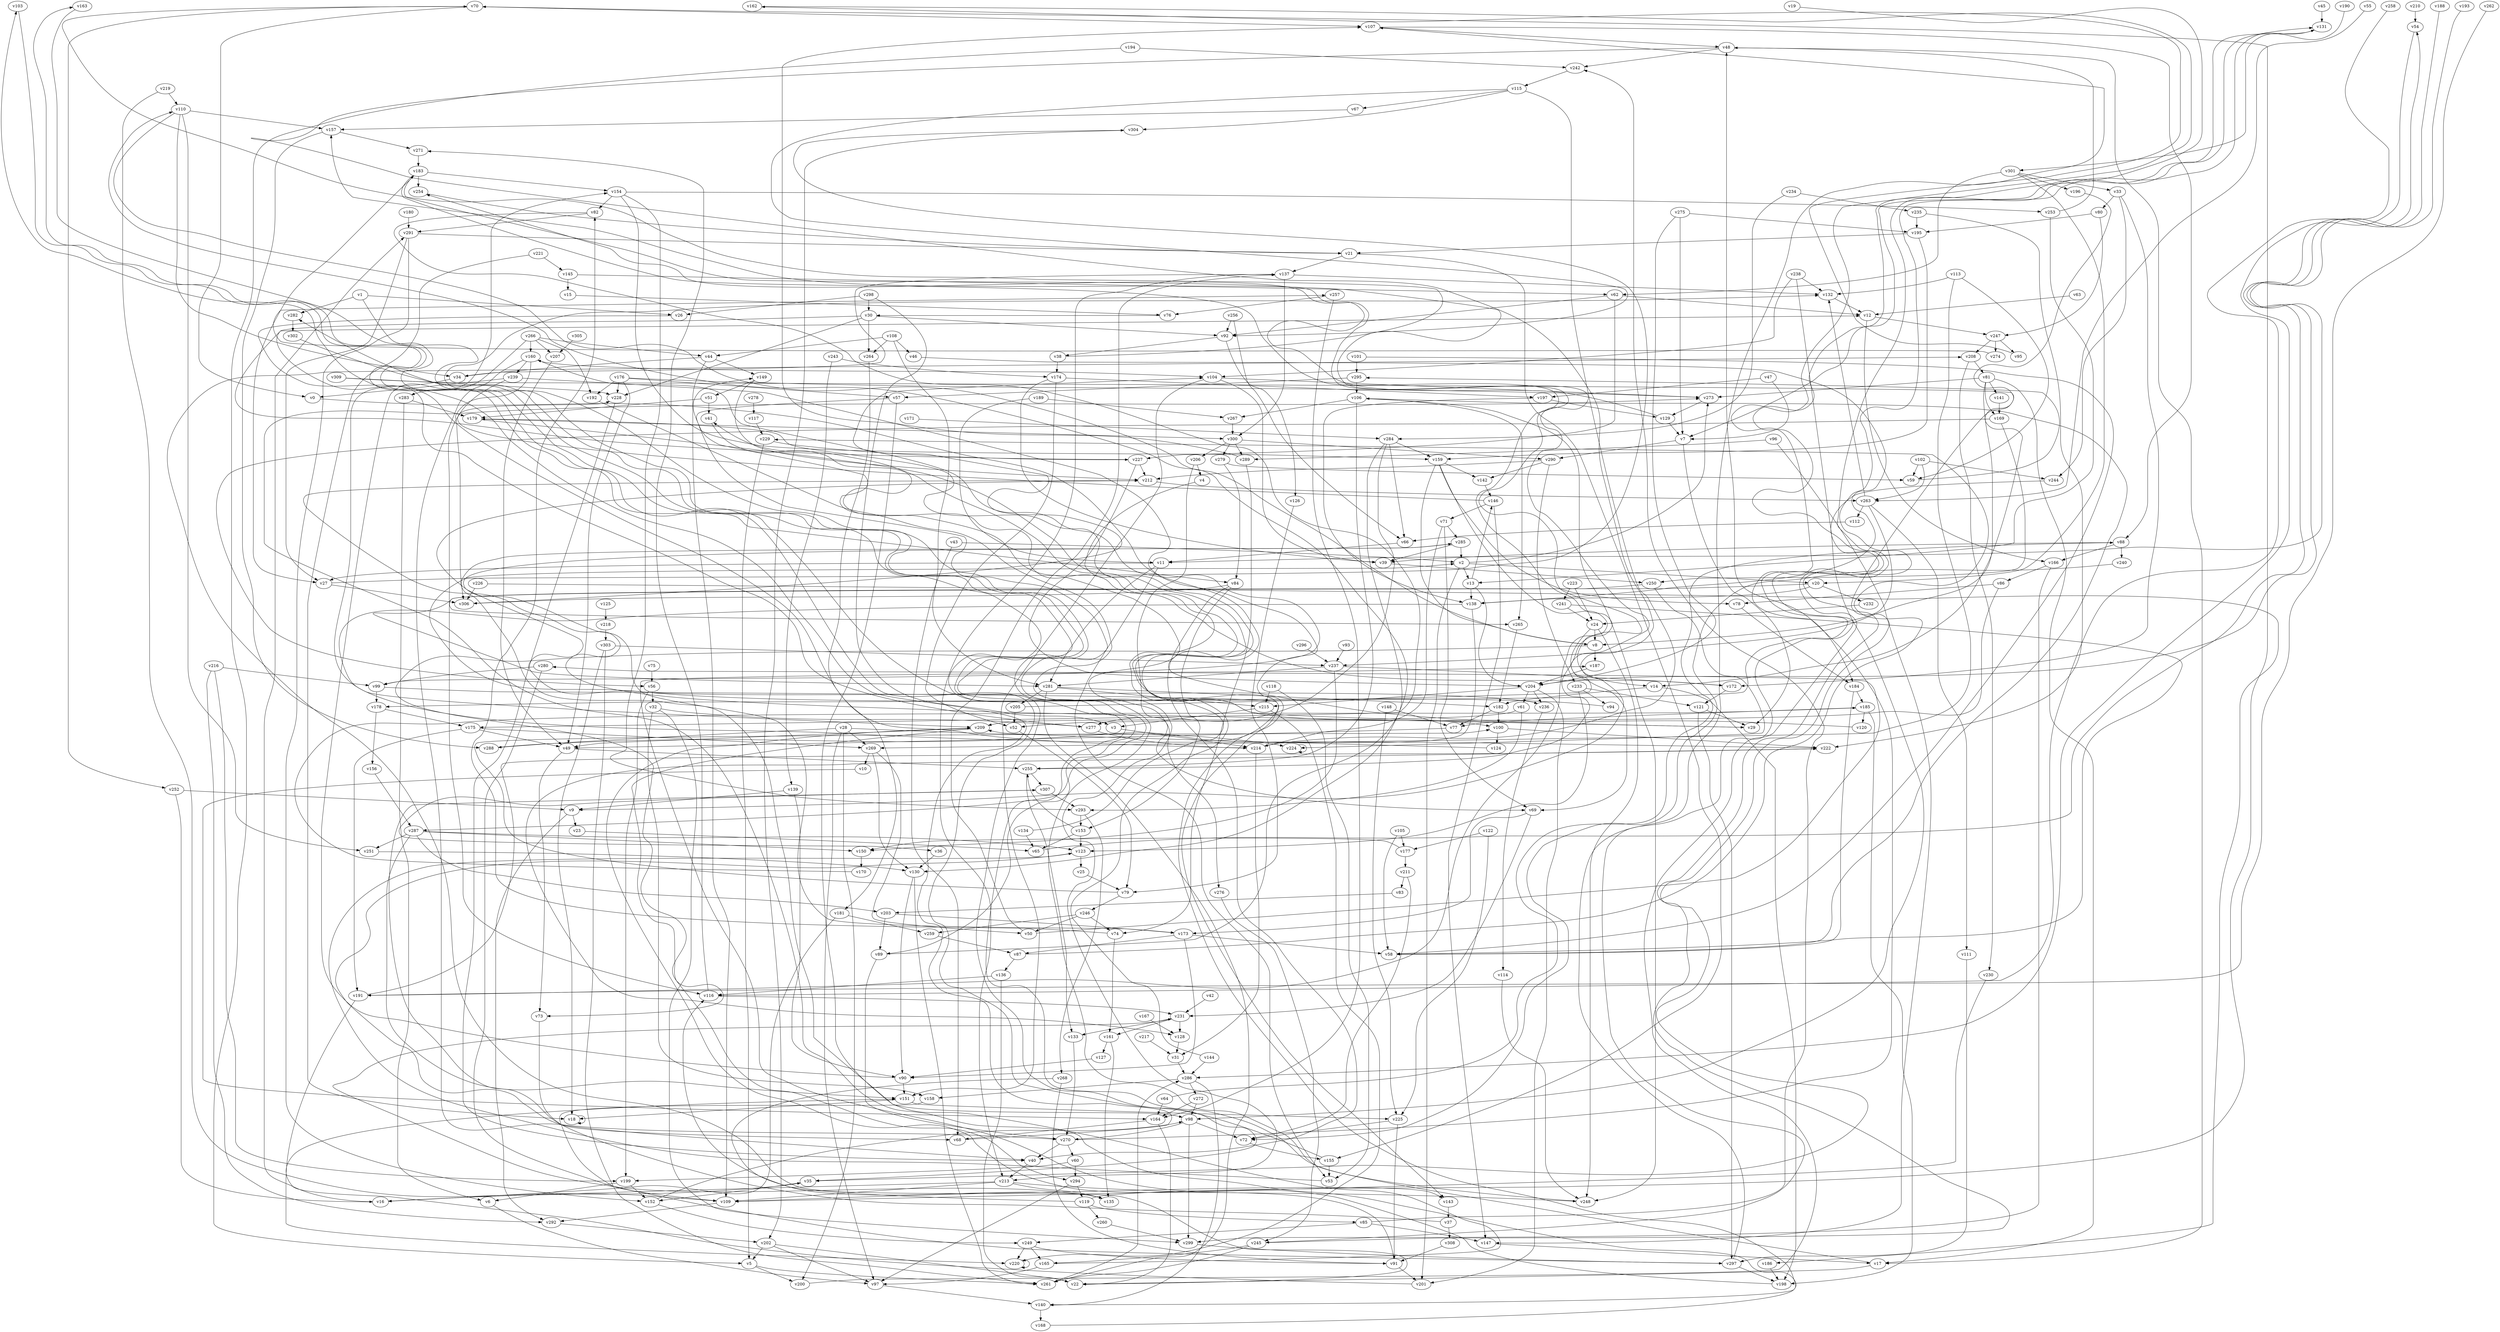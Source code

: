 // Benchmark game 462 - 310 vertices
// time_bound: 155
// targets: v243
digraph G {
    v0 [name="v0", player=0];
    v1 [name="v1", player=1];
    v2 [name="v2", player=0];
    v3 [name="v3", player=0];
    v4 [name="v4", player=0];
    v5 [name="v5", player=0];
    v6 [name="v6", player=1];
    v7 [name="v7", player=0];
    v8 [name="v8", player=1];
    v9 [name="v9", player=1];
    v10 [name="v10", player=1];
    v11 [name="v11", player=0];
    v12 [name="v12", player=0];
    v13 [name="v13", player=0];
    v14 [name="v14", player=1];
    v15 [name="v15", player=0];
    v16 [name="v16", player=1];
    v17 [name="v17", player=1];
    v18 [name="v18", player=0];
    v19 [name="v19", player=0];
    v20 [name="v20", player=0];
    v21 [name="v21", player=0];
    v22 [name="v22", player=0];
    v23 [name="v23", player=1];
    v24 [name="v24", player=0];
    v25 [name="v25", player=1];
    v26 [name="v26", player=1];
    v27 [name="v27", player=0];
    v28 [name="v28", player=1];
    v29 [name="v29", player=0];
    v30 [name="v30", player=1];
    v31 [name="v31", player=0];
    v32 [name="v32", player=0];
    v33 [name="v33", player=0];
    v34 [name="v34", player=0];
    v35 [name="v35", player=1];
    v36 [name="v36", player=0];
    v37 [name="v37", player=1];
    v38 [name="v38", player=0];
    v39 [name="v39", player=1];
    v40 [name="v40", player=1];
    v41 [name="v41", player=0];
    v42 [name="v42", player=0];
    v43 [name="v43", player=1];
    v44 [name="v44", player=1];
    v45 [name="v45", player=1];
    v46 [name="v46", player=1];
    v47 [name="v47", player=0];
    v48 [name="v48", player=0];
    v49 [name="v49", player=1];
    v50 [name="v50", player=0];
    v51 [name="v51", player=0];
    v52 [name="v52", player=0];
    v53 [name="v53", player=0];
    v54 [name="v54", player=0];
    v55 [name="v55", player=1];
    v56 [name="v56", player=0];
    v57 [name="v57", player=0];
    v58 [name="v58", player=1];
    v59 [name="v59", player=0];
    v60 [name="v60", player=1];
    v61 [name="v61", player=0];
    v62 [name="v62", player=1];
    v63 [name="v63", player=1];
    v64 [name="v64", player=1];
    v65 [name="v65", player=1];
    v66 [name="v66", player=1];
    v67 [name="v67", player=1];
    v68 [name="v68", player=1];
    v69 [name="v69", player=1];
    v70 [name="v70", player=0];
    v71 [name="v71", player=1];
    v72 [name="v72", player=1];
    v73 [name="v73", player=0];
    v74 [name="v74", player=0];
    v75 [name="v75", player=1];
    v76 [name="v76", player=1];
    v77 [name="v77", player=0];
    v78 [name="v78", player=1];
    v79 [name="v79", player=0];
    v80 [name="v80", player=0];
    v81 [name="v81", player=0];
    v82 [name="v82", player=0];
    v83 [name="v83", player=0];
    v84 [name="v84", player=1];
    v85 [name="v85", player=0];
    v86 [name="v86", player=1];
    v87 [name="v87", player=0];
    v88 [name="v88", player=0];
    v89 [name="v89", player=0];
    v90 [name="v90", player=1];
    v91 [name="v91", player=1];
    v92 [name="v92", player=1];
    v93 [name="v93", player=1];
    v94 [name="v94", player=1];
    v95 [name="v95", player=0];
    v96 [name="v96", player=0];
    v97 [name="v97", player=0];
    v98 [name="v98", player=0];
    v99 [name="v99", player=0];
    v100 [name="v100", player=0];
    v101 [name="v101", player=1];
    v102 [name="v102", player=0];
    v103 [name="v103", player=1];
    v104 [name="v104", player=1];
    v105 [name="v105", player=1];
    v106 [name="v106", player=0];
    v107 [name="v107", player=1];
    v108 [name="v108", player=0];
    v109 [name="v109", player=1];
    v110 [name="v110", player=0];
    v111 [name="v111", player=1];
    v112 [name="v112", player=0];
    v113 [name="v113", player=1];
    v114 [name="v114", player=1];
    v115 [name="v115", player=1];
    v116 [name="v116", player=0];
    v117 [name="v117", player=1];
    v118 [name="v118", player=1];
    v119 [name="v119", player=1];
    v120 [name="v120", player=1];
    v121 [name="v121", player=0];
    v122 [name="v122", player=1];
    v123 [name="v123", player=1];
    v124 [name="v124", player=1];
    v125 [name="v125", player=0];
    v126 [name="v126", player=0];
    v127 [name="v127", player=1];
    v128 [name="v128", player=1];
    v129 [name="v129", player=1];
    v130 [name="v130", player=1];
    v131 [name="v131", player=0];
    v132 [name="v132", player=0];
    v133 [name="v133", player=0];
    v134 [name="v134", player=0];
    v135 [name="v135", player=1];
    v136 [name="v136", player=1];
    v137 [name="v137", player=0];
    v138 [name="v138", player=1];
    v139 [name="v139", player=1];
    v140 [name="v140", player=0];
    v141 [name="v141", player=1];
    v142 [name="v142", player=1];
    v143 [name="v143", player=1];
    v144 [name="v144", player=1];
    v145 [name="v145", player=0];
    v146 [name="v146", player=1];
    v147 [name="v147", player=1];
    v148 [name="v148", player=1];
    v149 [name="v149", player=0];
    v150 [name="v150", player=1];
    v151 [name="v151", player=0];
    v152 [name="v152", player=1];
    v153 [name="v153", player=1];
    v154 [name="v154", player=1];
    v155 [name="v155", player=1];
    v156 [name="v156", player=1];
    v157 [name="v157", player=1];
    v158 [name="v158", player=1];
    v159 [name="v159", player=1];
    v160 [name="v160", player=1];
    v161 [name="v161", player=0];
    v162 [name="v162", player=0];
    v163 [name="v163", player=1];
    v164 [name="v164", player=0];
    v165 [name="v165", player=0];
    v166 [name="v166", player=1];
    v167 [name="v167", player=1];
    v168 [name="v168", player=1];
    v169 [name="v169", player=1];
    v170 [name="v170", player=1];
    v171 [name="v171", player=1];
    v172 [name="v172", player=0];
    v173 [name="v173", player=0];
    v174 [name="v174", player=0];
    v175 [name="v175", player=0];
    v176 [name="v176", player=0];
    v177 [name="v177", player=0];
    v178 [name="v178", player=1];
    v179 [name="v179", player=1];
    v180 [name="v180", player=1];
    v181 [name="v181", player=1];
    v182 [name="v182", player=1];
    v183 [name="v183", player=0];
    v184 [name="v184", player=1];
    v185 [name="v185", player=0];
    v186 [name="v186", player=0];
    v187 [name="v187", player=1];
    v188 [name="v188", player=0];
    v189 [name="v189", player=1];
    v190 [name="v190", player=0];
    v191 [name="v191", player=1];
    v192 [name="v192", player=1];
    v193 [name="v193", player=1];
    v194 [name="v194", player=1];
    v195 [name="v195", player=1];
    v196 [name="v196", player=1];
    v197 [name="v197", player=0];
    v198 [name="v198", player=0];
    v199 [name="v199", player=0];
    v200 [name="v200", player=1];
    v201 [name="v201", player=1];
    v202 [name="v202", player=0];
    v203 [name="v203", player=0];
    v204 [name="v204", player=1];
    v205 [name="v205", player=1];
    v206 [name="v206", player=1];
    v207 [name="v207", player=0];
    v208 [name="v208", player=0];
    v209 [name="v209", player=0];
    v210 [name="v210", player=1];
    v211 [name="v211", player=1];
    v212 [name="v212", player=0];
    v213 [name="v213", player=1];
    v214 [name="v214", player=1];
    v215 [name="v215", player=1];
    v216 [name="v216", player=0];
    v217 [name="v217", player=1];
    v218 [name="v218", player=0];
    v219 [name="v219", player=1];
    v220 [name="v220", player=0];
    v221 [name="v221", player=0];
    v222 [name="v222", player=0];
    v223 [name="v223", player=1];
    v224 [name="v224", player=0];
    v225 [name="v225", player=1];
    v226 [name="v226", player=1];
    v227 [name="v227", player=1];
    v228 [name="v228", player=0];
    v229 [name="v229", player=0];
    v230 [name="v230", player=0];
    v231 [name="v231", player=0];
    v232 [name="v232", player=0];
    v233 [name="v233", player=0];
    v234 [name="v234", player=0];
    v235 [name="v235", player=1];
    v236 [name="v236", player=1];
    v237 [name="v237", player=1];
    v238 [name="v238", player=1];
    v239 [name="v239", player=0];
    v240 [name="v240", player=1];
    v241 [name="v241", player=1];
    v242 [name="v242", player=0];
    v243 [name="v243", player=0, target=1];
    v244 [name="v244", player=0];
    v245 [name="v245", player=0];
    v246 [name="v246", player=1];
    v247 [name="v247", player=1];
    v248 [name="v248", player=1];
    v249 [name="v249", player=0];
    v250 [name="v250", player=0];
    v251 [name="v251", player=0];
    v252 [name="v252", player=0];
    v253 [name="v253", player=0];
    v254 [name="v254", player=1];
    v255 [name="v255", player=0];
    v256 [name="v256", player=0];
    v257 [name="v257", player=1];
    v258 [name="v258", player=0];
    v259 [name="v259", player=0];
    v260 [name="v260", player=0];
    v261 [name="v261", player=0];
    v262 [name="v262", player=1];
    v263 [name="v263", player=0];
    v264 [name="v264", player=1];
    v265 [name="v265", player=0];
    v266 [name="v266", player=0];
    v267 [name="v267", player=0];
    v268 [name="v268", player=0];
    v269 [name="v269", player=0];
    v270 [name="v270", player=1];
    v271 [name="v271", player=1];
    v272 [name="v272", player=0];
    v273 [name="v273", player=1];
    v274 [name="v274", player=0];
    v275 [name="v275", player=1];
    v276 [name="v276", player=1];
    v277 [name="v277", player=1];
    v278 [name="v278", player=1];
    v279 [name="v279", player=0];
    v280 [name="v280", player=1];
    v281 [name="v281", player=0];
    v282 [name="v282", player=1];
    v283 [name="v283", player=0];
    v284 [name="v284", player=0];
    v285 [name="v285", player=1];
    v286 [name="v286", player=0];
    v287 [name="v287", player=0];
    v288 [name="v288", player=1];
    v289 [name="v289", player=0];
    v290 [name="v290", player=1];
    v291 [name="v291", player=0];
    v292 [name="v292", player=0];
    v293 [name="v293", player=0];
    v294 [name="v294", player=0];
    v295 [name="v295", player=0];
    v296 [name="v296", player=0];
    v297 [name="v297", player=0];
    v298 [name="v298", player=1];
    v299 [name="v299", player=1];
    v300 [name="v300", player=1];
    v301 [name="v301", player=1];
    v302 [name="v302", player=1];
    v303 [name="v303", player=0];
    v304 [name="v304", player=0];
    v305 [name="v305", player=1];
    v306 [name="v306", player=1];
    v307 [name="v307", player=0];
    v308 [name="v308", player=1];
    v309 [name="v309", player=0];

    v0 -> v140 [constraint="t mod 3 == 0"];
    v1 -> v287 [constraint="t >= 1"];
    v2 -> v273;
    v3 -> v214;
    v4 -> v100 [constraint="t >= 3"];
    v5 -> v261;
    v6 -> v97;
    v7 -> v29;
    v8 -> v73 [constraint="t < 11"];
    v9 -> v23;
    v10 -> v164 [constraint="t < 6"];
    v11 -> v27;
    v12 -> v166;
    v13 -> v204;
    v14 -> v182;
    v15 -> v76;
    v16 -> v35 [constraint="t mod 3 == 1"];
    v17 -> v132 [constraint="t < 5"];
    v18 -> v18 [constraint="t >= 1"];
    v19 -> v245 [constraint="t < 14"];
    v20 -> v281 [constraint="t < 5"];
    v21 -> v155;
    v22 -> v208 [constraint="t mod 3 == 0"];
    v23 -> v65;
    v24 -> v69;
    v25 -> v79;
    v26 -> v277 [constraint="t >= 5"];
    v27 -> v304 [constraint="t >= 2"];
    v28 -> v269;
    v29 -> v212 [constraint="t mod 3 == 0"];
    v30 -> v181 [constraint="t >= 3"];
    v31 -> v286;
    v32 -> v277;
    v33 -> v80;
    v34 -> v137 [constraint="t < 6"];
    v35 -> v152;
    v36 -> v130;
    v37 -> v307 [constraint="t mod 3 == 0"];
    v38 -> v70 [constraint="t >= 5"];
    v39 -> v250;
    v40 -> v213;
    v41 -> v172 [constraint="t < 11"];
    v42 -> v231;
    v43 -> v68;
    v44 -> v109;
    v45 -> v131;
    v46 -> v138 [constraint="t < 15"];
    v47 -> v197;
    v48 -> v9 [constraint="t mod 5 == 2"];
    v49 -> v73;
    v50 -> v280 [constraint="t < 7"];
    v51 -> v41;
    v52 -> v79;
    v53 -> v123 [constraint="t < 11"];
    v54 -> v286 [constraint="t < 11"];
    v55 -> v263 [constraint="t < 12"];
    v56 -> v199;
    v57 -> v69 [constraint="t < 6"];
    v58 -> v106 [constraint="t < 11"];
    v59 -> v295 [constraint="t >= 4"];
    v60 -> v294;
    v61 -> v293;
    v62 -> v92;
    v63 -> v12;
    v64 -> v88 [constraint="t mod 4 == 3"];
    v65 -> v54 [constraint="t < 13"];
    v66 -> v11;
    v67 -> v157;
    v68 -> v103 [constraint="t < 14"];
    v69 -> v231;
    v70 -> v0;
    v71 -> v285;
    v72 -> v155;
    v73 -> v68;
    v74 -> v161;
    v75 -> v56;
    v76 -> v30 [constraint="t >= 2"];
    v77 -> v49;
    v78 -> v184;
    v79 -> v100 [constraint="t mod 3 == 1"];
    v80 -> v195;
    v81 -> v141;
    v82 -> v175 [constraint="t >= 1"];
    v83 -> v203;
    v84 -> v306;
    v85 -> v242;
    v86 -> v78;
    v87 -> v229 [constraint="t < 13"];
    v88 -> v166;
    v89 -> v110 [constraint="t mod 5 == 1"];
    v90 -> v151;
    v91 -> v209 [constraint="t mod 2 == 0"];
    v92 -> v38;
    v93 -> v237;
    v94 -> v2 [constraint="t < 13"];
    v95 -> v162 [constraint="t < 10"];
    v96 -> v289;
    v97 -> v140;
    v98 -> v299;
    v99 -> v143 [constraint="t < 10"];
    v100 -> v124;
    v101 -> v58 [constraint="t < 13"];
    v102 -> v244;
    v103 -> v84 [constraint="t mod 4 == 1"];
    v104 -> v151;
    v105 -> v177;
    v106 -> v255;
    v107 -> v88;
    v108 -> v281;
    v109 -> v143 [constraint="t >= 5"];
    v110 -> v8 [constraint="t >= 5"];
    v111 -> v297;
    v112 -> v66;
    v113 -> v59;
    v114 -> v248;
    v115 -> v92 [constraint="t < 6"];
    v116 -> v271;
    v117 -> v229;
    v118 -> v215;
    v119 -> v85;
    v120 -> v160 [constraint="t >= 1"];
    v121 -> v29;
    v122 -> v177;
    v123 -> v40 [constraint="t < 8"];
    v124 -> v209 [constraint="t >= 2"];
    v125 -> v218;
    v126 -> v79;
    v127 -> v90;
    v128 -> v31;
    v129 -> v254 [constraint="t mod 4 == 2"];
    v130 -> v90;
    v131 -> v7 [constraint="t mod 4 == 1"];
    v132 -> v12;
    v133 -> v270;
    v134 -> v149 [constraint="t mod 2 == 1"];
    v135 -> v231 [constraint="t >= 2"];
    v136 -> v22;
    v137 -> v132;
    v138 -> v222 [constraint="t < 5"];
    v139 -> v9;
    v140 -> v168;
    v141 -> v169;
    v142 -> v146;
    v143 -> v37;
    v144 -> v41 [constraint="t mod 4 == 3"];
    v145 -> v15;
    v146 -> v228 [constraint="t >= 3"];
    v147 -> v17;
    v148 -> v77;
    v149 -> v212;
    v150 -> v170;
    v151 -> v18;
    v152 -> v98 [constraint="t mod 4 == 2"];
    v153 -> v123;
    v154 -> v82;
    v155 -> v163 [constraint="t >= 5"];
    v156 -> v287;
    v157 -> v271;
    v158 -> v297 [constraint="t >= 4"];
    v159 -> v14 [constraint="t >= 5"];
    v160 -> v306;
    v161 -> v127;
    v162 -> v184 [constraint="t mod 5 == 4"];
    v163 -> v35 [constraint="t mod 2 == 1"];
    v164 -> v68;
    v165 -> v285 [constraint="t < 7"];
    v166 -> v86;
    v167 -> v128;
    v168 -> v273 [constraint="t mod 2 == 0"];
    v169 -> v56 [constraint="t >= 4"];
    v170 -> v185 [constraint="t >= 4"];
    v171 -> v284;
    v172 -> v121;
    v173 -> v90;
    v174 -> v197;
    v175 -> v49;
    v176 -> v273 [constraint="t mod 4 == 1"];
    v177 -> v150 [constraint="t mod 2 == 0"];
    v178 -> v175;
    v179 -> v29 [constraint="t mod 5 == 3"];
    v180 -> v291;
    v181 -> v259;
    v182 -> v77;
    v183 -> v191 [constraint="t >= 4"];
    v184 -> v58;
    v185 -> v198;
    v186 -> v198;
    v187 -> v204;
    v188 -> v204 [constraint="t mod 5 == 4"];
    v189 -> v267;
    v190 -> v301 [constraint="t mod 3 == 0"];
    v191 -> v222 [constraint="t >= 4"];
    v192 -> v213 [constraint="t >= 5"];
    v193 -> v11 [constraint="t < 7"];
    v194 -> v5;
    v195 -> v159;
    v196 -> v35 [constraint="t >= 3"];
    v197 -> v129;
    v198 -> v187 [constraint="t >= 3"];
    v199 -> v6;
    v200 -> v131 [constraint="t mod 3 == 0"];
    v201 -> v151 [constraint="t < 13"];
    v202 -> v5;
    v203 -> v173;
    v204 -> v201;
    v205 -> v157 [constraint="t < 9"];
    v206 -> v4;
    v207 -> v49;
    v208 -> v81;
    v209 -> v294 [constraint="t >= 5"];
    v210 -> v54;
    v211 -> v72;
    v212 -> v173 [constraint="t mod 4 == 2"];
    v213 -> v135;
    v214 -> v31;
    v215 -> v3;
    v216 -> v292;
    v217 -> v31;
    v218 -> v303;
    v219 -> v110;
    v220 -> v220 [constraint="t < 9"];
    v221 -> v145;
    v222 -> v128 [constraint="t mod 5 == 2"];
    v223 -> v241;
    v224 -> v224 [constraint="t mod 5 == 4"];
    v225 -> v72 [constraint="t < 11"];
    v226 -> v186 [constraint="t >= 4"];
    v227 -> v12 [constraint="t < 9"];
    v228 -> v40;
    v229 -> v5;
    v230 -> v109;
    v231 -> v128;
    v232 -> v24;
    v233 -> v121;
    v234 -> v284;
    v235 -> v195;
    v236 -> v114;
    v237 -> v281;
    v238 -> v132;
    v239 -> v99 [constraint="t < 8"];
    v240 -> v72 [constraint="t >= 4"];
    v241 -> v58 [constraint="t mod 4 == 1"];
    v242 -> v115;
    v243 -> v139;
    v244 -> v178 [constraint="t < 7"];
    v245 -> v131 [constraint="t >= 5"];
    v246 -> v50;
    v247 -> v208;
    v248 -> v282 [constraint="t < 10"];
    v249 -> v220;
    v250 -> v265 [constraint="t < 5"];
    v251 -> v130;
    v252 -> v9;
    v253 -> v13;
    v254 -> v21 [constraint="t < 10"];
    v255 -> v183 [constraint="t mod 2 == 0"];
    v256 -> v66;
    v257 -> v164;
    v258 -> v116 [constraint="t < 9"];
    v259 -> v87;
    v260 -> v299;
    v261 -> v286;
    v262 -> v191 [constraint="t mod 3 == 0"];
    v263 -> v132;
    v264 -> v214;
    v265 -> v182;
    v266 -> v44;
    v267 -> v300;
    v268 -> v135 [constraint="t >= 2"];
    v269 -> v50;
    v270 -> v48;
    v271 -> v183;
    v272 -> v98;
    v273 -> v129;
    v274 -> v257 [constraint="t >= 4"];
    v275 -> v195;
    v276 -> v245;
    v277 -> v214;
    v278 -> v117;
    v279 -> v84;
    v280 -> v99;
    v281 -> v215;
    v282 -> v302;
    v283 -> v179;
    v284 -> v66;
    v285 -> v236 [constraint="t < 6"];
    v286 -> v140;
    v287 -> v251;
    v288 -> v179 [constraint="t >= 5"];
    v289 -> v107;
    v290 -> v233;
    v291 -> v21;
    v292 -> v202;
    v293 -> v268;
    v294 -> v97;
    v295 -> v57;
    v296 -> v237;
    v297 -> v107 [constraint="t < 12"];
    v298 -> v30;
    v299 -> v297;
    v300 -> v279;
    v301 -> v62;
    v302 -> v89 [constraint="t < 8"];
    v303 -> v237;
    v304 -> v202;
    v305 -> v207;
    v306 -> v104 [constraint="t < 5"];
    v307 -> v36 [constraint="t >= 3"];
    v308 -> v91;
    v309 -> v14 [constraint="t >= 5"];
    v33 -> v172;
    v229 -> v227;
    v119 -> v70;
    v161 -> v135;
    v185 -> v120;
    v263 -> v111;
    v247 -> v274;
    v238 -> v104;
    v256 -> v92;
    v239 -> v116;
    v204 -> v236;
    v269 -> v130;
    v268 -> v91;
    v166 -> v299;
    v160 -> v239;
    v106 -> v248;
    v108 -> v44;
    v30 -> v264;
    v121 -> v297;
    v122 -> v225;
    v70 -> v107;
    v108 -> v46;
    v270 -> v40;
    v303 -> v261;
    v148 -> v225;
    v106 -> v267;
    v119 -> v260;
    v144 -> v286;
    v24 -> v248;
    v275 -> v7;
    v279 -> v59;
    v175 -> v191;
    v81 -> v237;
    v281 -> v261;
    v33 -> v244;
    v286 -> v158;
    v275 -> v204;
    v28 -> v224;
    v160 -> v104;
    v301 -> v20;
    v130 -> v261;
    v2 -> v13;
    v204 -> v61;
    v243 -> v174;
    v293 -> v153;
    v2 -> v20;
    v216 -> v199;
    v174 -> v52;
    v263 -> v8;
    v176 -> v228;
    v289 -> v74;
    v233 -> v123;
    v81 -> v273;
    v291 -> v27;
    v28 -> v200;
    v70 -> v252;
    v227 -> v204;
    v149 -> v51;
    v49 -> v255;
    v287 -> v203;
    v137 -> v213;
    v239 -> v0;
    v253 -> v48;
    v34 -> v209;
    v134 -> v65;
    v154 -> v253;
    v104 -> v39;
    v89 -> v270;
    v272 -> v164;
    v173 -> v87;
    v245 -> v165;
    v211 -> v83;
    v137 -> v300;
    v184 -> v185;
    v107 -> v48;
    v119 -> v116;
    v20 -> v232;
    v285 -> v39;
    v286 -> v272;
    v195 -> v21;
    v309 -> v228;
    v237 -> v172;
    v123 -> v25;
    v145 -> v62;
    v16 -> v291;
    v270 -> v60;
    v84 -> v153;
    v88 -> v240;
    v215 -> v220;
    v11 -> v53;
    v74 -> v82;
    v191 -> v220;
    v86 -> v52;
    v105 -> v58;
    v159 -> v78;
    v12 -> v247;
    v32 -> v299;
    v174 -> v39;
    v219 -> v109;
    v182 -> v100;
    v21 -> v137;
    v202 -> v97;
    v284 -> v277;
    v159 -> v142;
    v146 -> v147;
    v113 -> v132;
    v153 -> v255;
    v266 -> v283;
    v13 -> v138;
    v62 -> v227;
    v139 -> v90;
    v231 -> v161;
    v295 -> v106;
    v109 -> v292;
    v96 -> v147;
    v247 -> v95;
    v189 -> v11;
    v269 -> v10;
    v223 -> v24;
    v152 -> v249;
    v213 -> v109;
    v44 -> v34;
    v290 -> v212;
    v110 -> v251;
    v159 -> v8;
    v197 -> v138;
    v116 -> v231;
    v291 -> v152;
    v300 -> v289;
    v115 -> v67;
    v13 -> v146;
    v84 -> v40;
    v164 -> v22;
    v92 -> v126;
    v287 -> v123;
    v285 -> v2;
    v154 -> v159;
    v1 -> v26;
    v30 -> v92;
    v181 -> v16;
    v298 -> v26;
    v237 -> v150;
    v110 -> v34;
    v252 -> v16;
    v64 -> v164;
    v110 -> v157;
    v266 -> v160;
    v88 -> v39;
    v32 -> v158;
    v249 -> v91;
    v284 -> v130;
    v98 -> v72;
    v138 -> v214;
    v281 -> v182;
    v62 -> v12;
    v246 -> v74;
    v238 -> v98;
    v234 -> v235;
    v225 -> v91;
    v290 -> v142;
    v157 -> v288;
    v216 -> v99;
    v213 -> v248;
    v255 -> v133;
    v300 -> v206;
    v283 -> v6;
    v151 -> v225;
    v298 -> v3;
    v81 -> v169;
    v115 -> v304;
    v301 -> v196;
    v176 -> v49;
    v113 -> v269;
    v294 -> v119;
    v14 -> v198;
    v221 -> v18;
    v48 -> v242;
    v183 -> v27;
    v212 -> v263;
    v281 -> v205;
    v106 -> v265;
    v255 -> v307;
    v205 -> v52;
    v183 -> v154;
    v178 -> v156;
    v307 -> v293;
    v118 -> v53;
    v115 -> v214;
    v98 -> v270;
    v81 -> v17;
    v5 -> v200;
    v233 -> v94;
    v27 -> v306;
    v43 -> v2;
    v246 -> v259;
    v280 -> v109;
    v99 -> v178;
    v57 -> v98;
    v44 -> v149;
    v80 -> v247;
    v241 -> v24;
    v51 -> v179;
    v87 -> v136;
    v287 -> v150;
    v208 -> v230;
    v209 -> v49;
    v231 -> v133;
    v60 -> v199;
    v287 -> v151;
    v173 -> v58;
    v90 -> v154;
    v266 -> v192;
    v179 -> v300;
    v82 -> v291;
    v47 -> v7;
    v38 -> v174;
    v176 -> v57;
    v37 -> v308;
    v266 -> v207;
    v8 -> v187;
    v100 -> v222;
    v71 -> v214;
    v249 -> v165;
    v177 -> v211;
    v24 -> v8;
    v300 -> v290;
    v30 -> v228;
    v104 -> v273;
    v28 -> v97;
    v9 -> v292;
    v2 -> v201;
    v176 -> v192;
    v71 -> v69;
    v153 -> v65;
    v213 -> v16;
    v154 -> v293;
    v235 -> v222;
    v297 -> v198;
    v1 -> v282;
    v303 -> v18;
    v185 -> v77;
    v91 -> v201;
    v48 -> v17;
    v79 -> v246;
    v56 -> v32;
    v301 -> v33;
    v227 -> v212;
    v202 -> v22;
    v199 -> v152;
    v206 -> v276;
    v101 -> v295;
    v169 -> v250;
    v102 -> v263;
    v17 -> v22;
    v11 -> v281;
    v61 -> v209;
    v129 -> v7;
    v250 -> v224;
    v108 -> v264;
    v175 -> v269;
    v85 -> v249;
    v226 -> v306;
    v102 -> v59;
    v85 -> v147;
    v146 -> v71;
    v257 -> v76;
    v155 -> v53;
    v204 -> v215;
    v284 -> v159;
    v28 -> v288;
    v20 -> v138;
    v50 -> v137;
    v136 -> v116;
    v7 -> v290;
    v69 -> v173;
    v165 -> v97;
    v245 -> v261;
    v194 -> v242;
    v160 -> v270;
    v203 -> v89;
    v263 -> v112;
    v183 -> v254;
}
